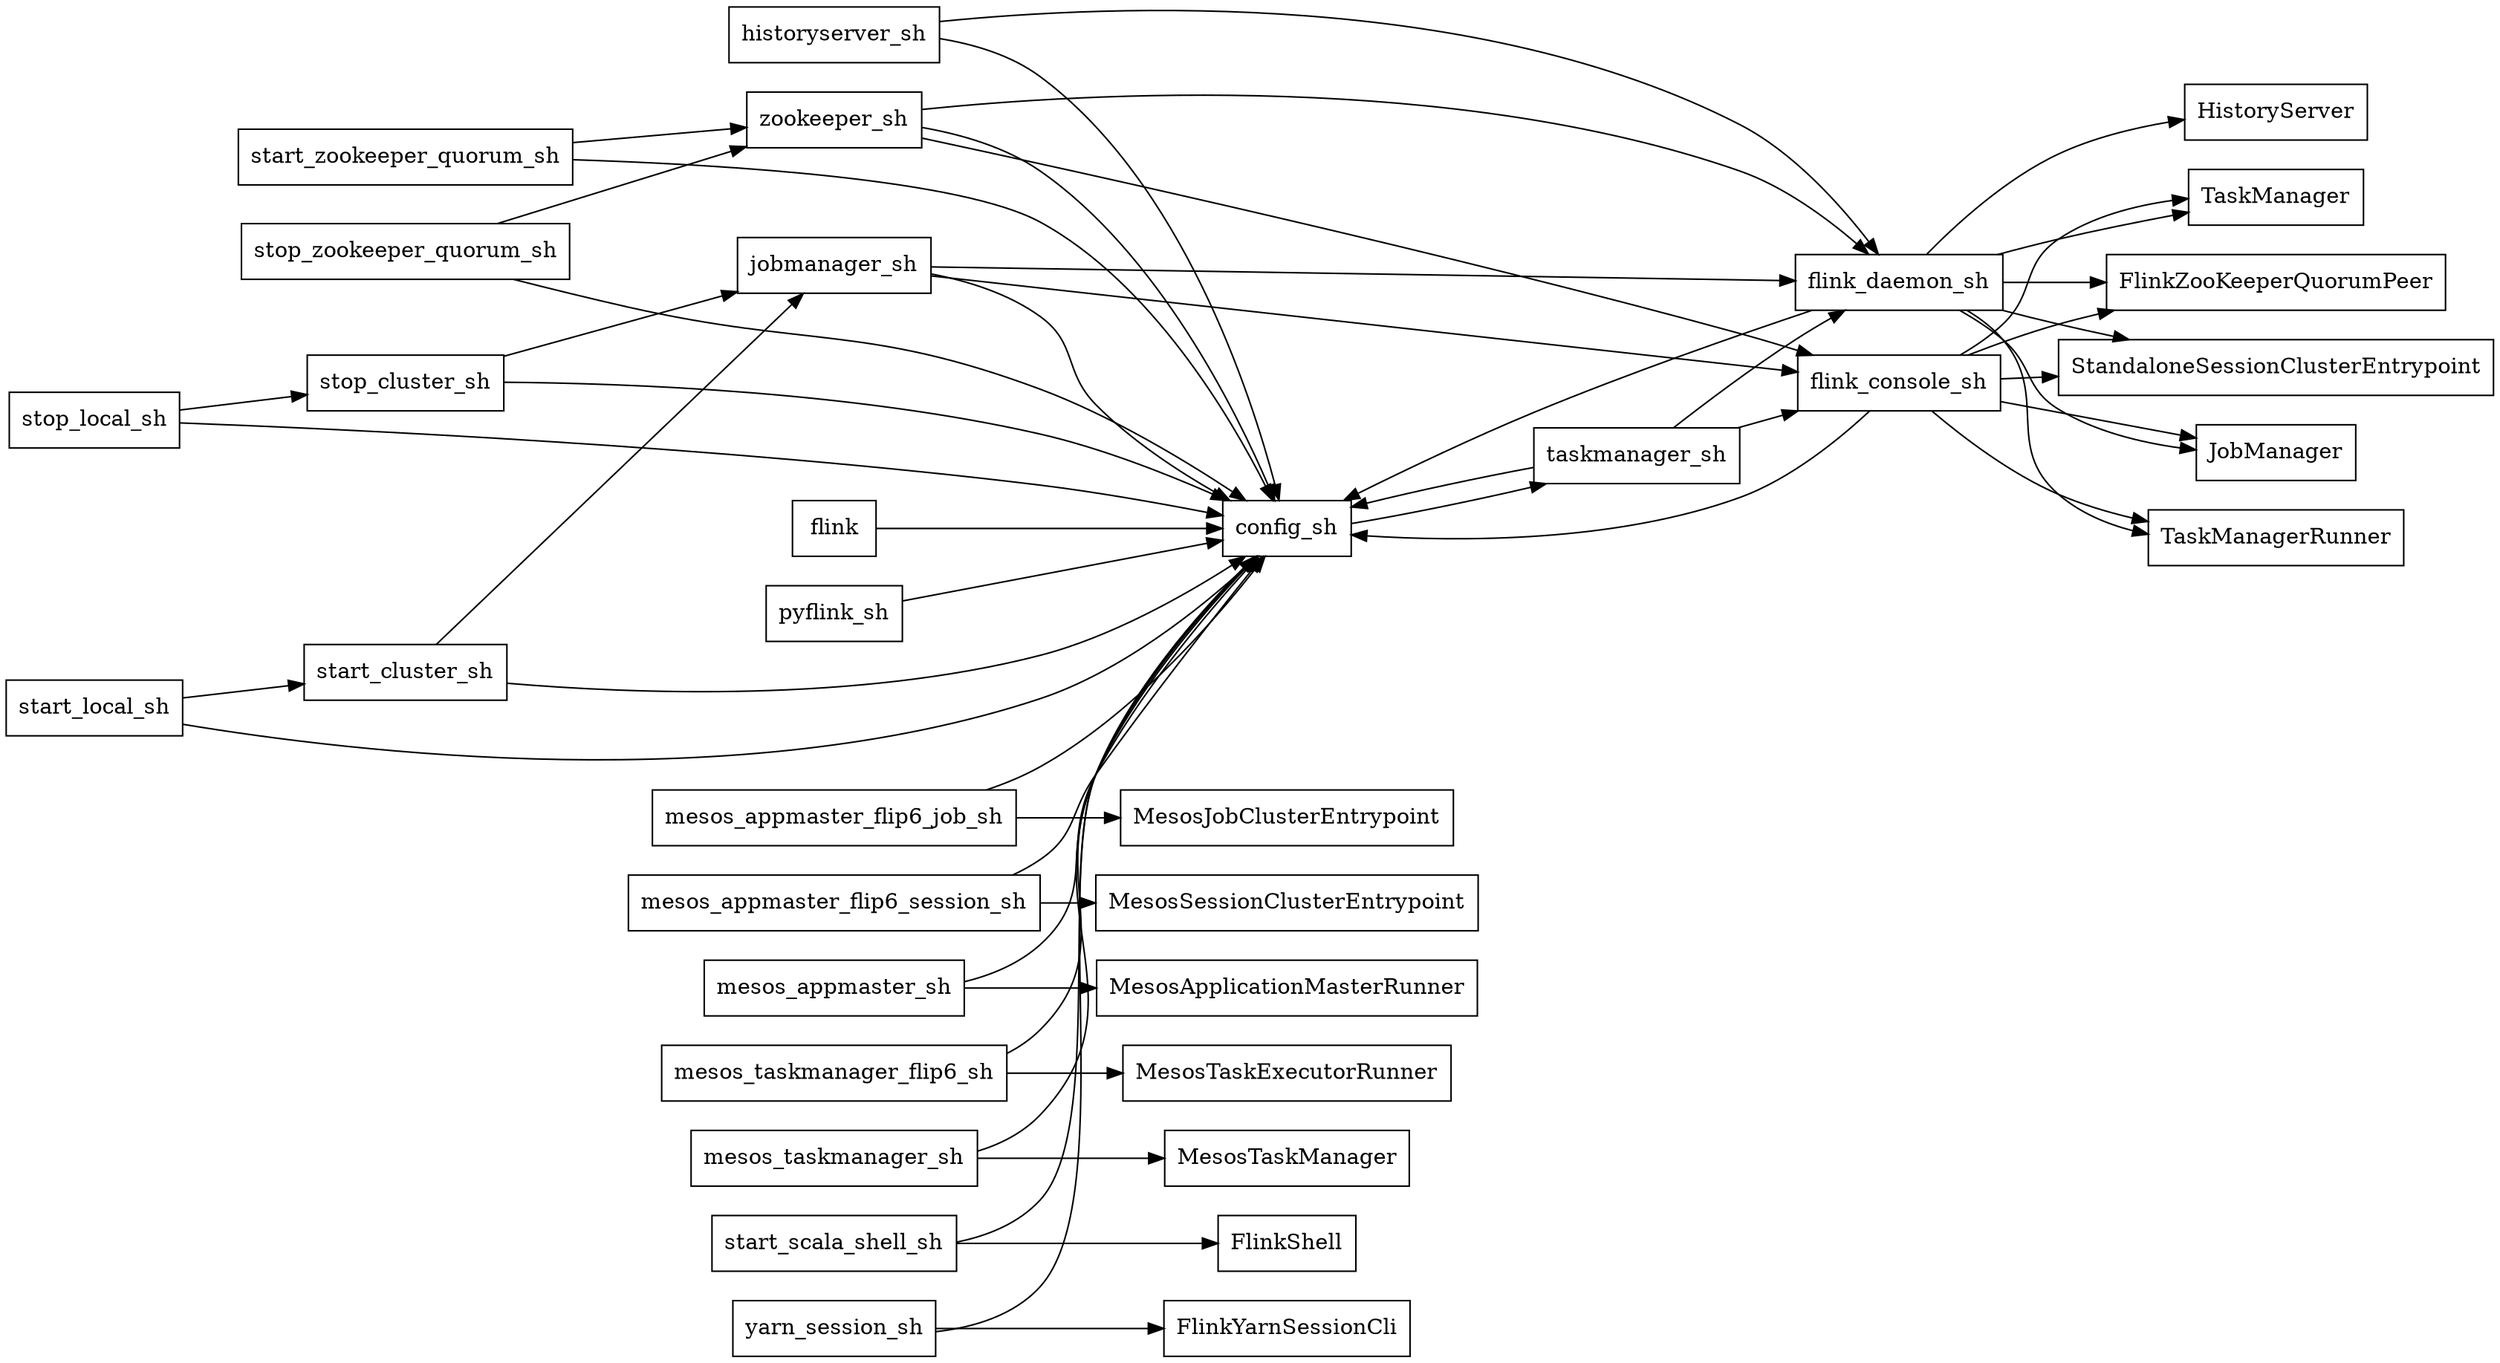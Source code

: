 digraph {
	node [shape="record"];
rankdir = LR;
config_sh -> taskmanager_sh;
flink -> config_sh;
flink_console_sh -> config_sh;
flink_daemon_sh -> config_sh;
historyserver_sh -> config_sh;
historyserver_sh -> flink_daemon_sh;
jobmanager_sh -> config_sh;
jobmanager_sh -> flink_console_sh;
jobmanager_sh -> flink_daemon_sh;
mesos_appmaster_flip6_job_sh -> config_sh;
mesos_appmaster_flip6_session_sh -> config_sh;
mesos_appmaster_sh -> config_sh;
mesos_taskmanager_flip6_sh -> config_sh;
mesos_taskmanager_sh -> config_sh;
pyflink_sh -> config_sh;
start_cluster_sh -> config_sh;
start_cluster_sh -> jobmanager_sh;
start_local_sh -> config_sh;
start_local_sh -> start_cluster_sh;
start_scala_shell_sh -> config_sh;
start_zookeeper_quorum_sh -> config_sh;
start_zookeeper_quorum_sh -> zookeeper_sh;
stop_cluster_sh -> config_sh;
stop_cluster_sh -> jobmanager_sh;
stop_local_sh -> config_sh;
stop_local_sh -> stop_cluster_sh;
stop_zookeeper_quorum_sh -> config_sh;
stop_zookeeper_quorum_sh -> zookeeper_sh;
taskmanager_sh -> config_sh;
taskmanager_sh -> flink_console_sh;
taskmanager_sh -> flink_daemon_sh;
yarn_session_sh -> config_sh;
zookeeper_sh -> config_sh;
zookeeper_sh -> flink_console_sh;
zookeeper_sh -> flink_daemon_sh;

flink_console_sh -> StandaloneSessionClusterEntrypoint;
flink_console_sh -> JobManager;
flink_console_sh -> TaskManagerRunner;
flink_console_sh -> TaskManager;
flink_console_sh -> FlinkZooKeeperQuorumPeer;
flink_daemon_sh -> StandaloneSessionClusterEntrypoint;
flink_daemon_sh -> JobManager;
flink_daemon_sh -> TaskManagerRunner;
flink_daemon_sh -> TaskManager;
flink_daemon_sh -> HistoryServer;
flink_daemon_sh -> FlinkZooKeeperQuorumPeer;
mesos_appmaster_flip6_job_sh -> MesosJobClusterEntrypoint;
mesos_appmaster_flip6_session_sh -> MesosSessionClusterEntrypoint;
mesos_appmaster_sh -> MesosApplicationMasterRunner;
mesos_taskmanager_flip6_sh -> MesosTaskExecutorRunner;
mesos_taskmanager_sh -> MesosTaskManager;
start_scala_shell_sh -> FlinkShell;
yarn_session_sh -> FlinkYarnSessionCli;
}
